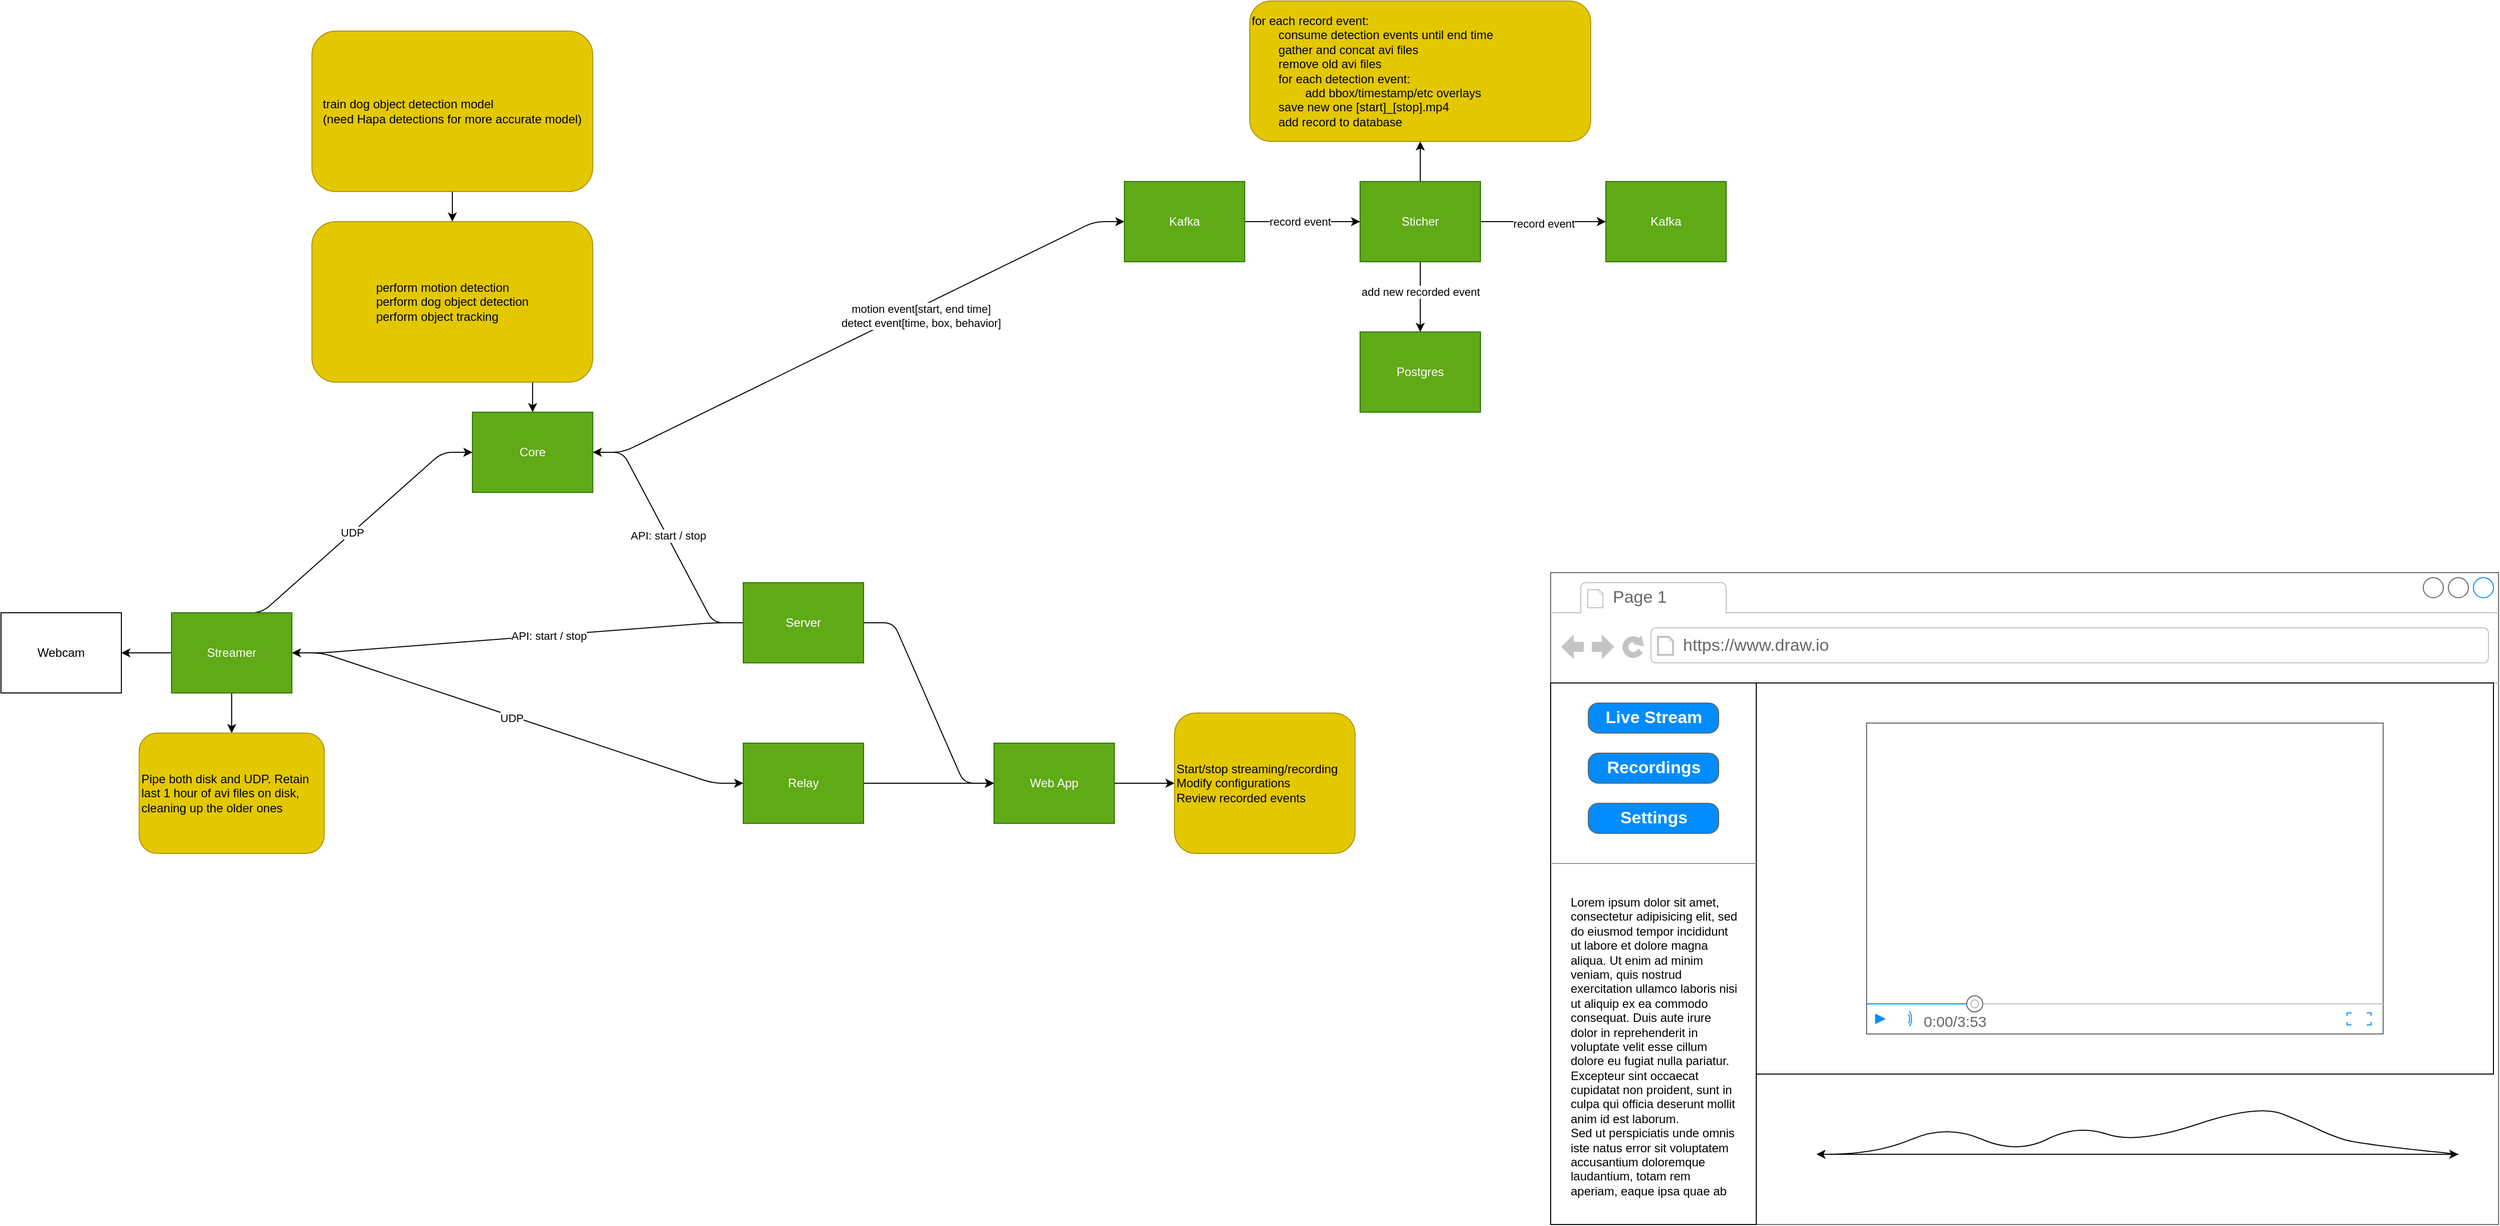 <mxfile>
    <diagram id="Gi1ZDWrnOulLQ1Vd-g8N" name="Page-1">
        <mxGraphModel dx="2095" dy="1961" grid="1" gridSize="10" guides="1" tooltips="1" connect="1" arrows="1" fold="1" page="1" pageScale="1" pageWidth="850" pageHeight="1100" math="0" shadow="0">
            <root>
                <mxCell id="0"/>
                <mxCell id="1" parent="0"/>
                <mxCell id="2" value="Webcam" style="rounded=0;whiteSpace=wrap;html=1;" parent="1" vertex="1">
                    <mxGeometry x="-270" y="110" width="120" height="80" as="geometry"/>
                </mxCell>
                <mxCell id="6" style="edgeStyle=none;html=1;exitX=1;exitY=0.5;exitDx=0;exitDy=0;entryX=0;entryY=0.5;entryDx=0;entryDy=0;" parent="1" source="4" target="5" edge="1">
                    <mxGeometry relative="1" as="geometry"/>
                </mxCell>
                <mxCell id="4" value="Relay" style="rounded=0;whiteSpace=wrap;html=1;fillColor=#60a917;fontColor=#ffffff;strokeColor=#2D7600;" parent="1" vertex="1">
                    <mxGeometry x="470" y="240" width="120" height="80" as="geometry"/>
                </mxCell>
                <mxCell id="47" style="edgeStyle=entityRelationEdgeStyle;html=1;exitX=1;exitY=0.5;exitDx=0;exitDy=0;entryX=0;entryY=0.5;entryDx=0;entryDy=0;elbow=vertical;" parent="1" source="5" target="46" edge="1">
                    <mxGeometry relative="1" as="geometry"/>
                </mxCell>
                <mxCell id="5" value="Web App" style="rounded=0;whiteSpace=wrap;html=1;fillColor=#60a917;fontColor=#ffffff;strokeColor=#2D7600;" parent="1" vertex="1">
                    <mxGeometry x="720" y="240" width="120" height="80" as="geometry"/>
                </mxCell>
                <mxCell id="8" style="edgeStyle=entityRelationEdgeStyle;html=1;exitX=1;exitY=0.5;exitDx=0;exitDy=0;entryX=0;entryY=0.5;entryDx=0;entryDy=0;elbow=vertical;" parent="1" source="7" target="5" edge="1">
                    <mxGeometry relative="1" as="geometry"/>
                </mxCell>
                <mxCell id="32" style="edgeStyle=entityRelationEdgeStyle;html=1;entryX=1;entryY=0.5;entryDx=0;entryDy=0;elbow=vertical;" parent="1" source="7" target="9" edge="1">
                    <mxGeometry relative="1" as="geometry"/>
                </mxCell>
                <mxCell id="33" value="API: start / stop" style="edgeLabel;html=1;align=center;verticalAlign=middle;resizable=0;points=[];" parent="32" vertex="1" connectable="0">
                    <mxGeometry x="0.019" y="-1" relative="1" as="geometry">
                        <mxPoint as="offset"/>
                    </mxGeometry>
                </mxCell>
                <mxCell id="34" style="edgeStyle=entityRelationEdgeStyle;html=1;entryX=1;entryY=0.5;entryDx=0;entryDy=0;elbow=vertical;" parent="1" source="7" target="21" edge="1">
                    <mxGeometry relative="1" as="geometry"/>
                </mxCell>
                <mxCell id="35" value="API: start / stop" style="edgeLabel;html=1;align=center;verticalAlign=middle;resizable=0;points=[];" parent="34" vertex="1" connectable="0">
                    <mxGeometry x="-0.141" y="-4" relative="1" as="geometry">
                        <mxPoint y="4" as="offset"/>
                    </mxGeometry>
                </mxCell>
                <mxCell id="7" value="Server" style="rounded=0;whiteSpace=wrap;html=1;fillColor=#60a917;fontColor=#ffffff;strokeColor=#2D7600;" parent="1" vertex="1">
                    <mxGeometry x="470" y="80" width="120" height="80" as="geometry"/>
                </mxCell>
                <mxCell id="19" style="edgeStyle=entityRelationEdgeStyle;html=1;exitX=1;exitY=0.5;exitDx=0;exitDy=0;entryX=0;entryY=0.5;entryDx=0;entryDy=0;" parent="1" source="9" target="18" edge="1">
                    <mxGeometry relative="1" as="geometry"/>
                </mxCell>
                <mxCell id="20" value="motion event[start, end time]&lt;br&gt;detect event[time, box, behavior]" style="edgeLabel;html=1;align=center;verticalAlign=middle;resizable=0;points=[];" parent="19" vertex="1" connectable="0">
                    <mxGeometry x="0.3" relative="1" as="geometry">
                        <mxPoint x="-17" y="17" as="offset"/>
                    </mxGeometry>
                </mxCell>
                <mxCell id="9" value="Core" style="rounded=0;whiteSpace=wrap;html=1;fillColor=#60a917;fontColor=#ffffff;strokeColor=#2D7600;" parent="1" vertex="1">
                    <mxGeometry x="200" y="-90" width="120" height="80" as="geometry"/>
                </mxCell>
                <mxCell id="13" style="edgeStyle=none;html=1;entryX=0.5;entryY=0;entryDx=0;entryDy=0;" parent="1" target="9" edge="1">
                    <mxGeometry relative="1" as="geometry">
                        <mxPoint x="260" y="-130" as="sourcePoint"/>
                    </mxGeometry>
                </mxCell>
                <mxCell id="12" value="&lt;div style=&quot;text-align: left;&quot;&gt;&lt;div&gt;perform motion detection&lt;br&gt;&lt;/div&gt;&lt;div&gt;perform dog object detection&lt;/div&gt;&lt;div&gt;perform object tracking&lt;/div&gt;&lt;/div&gt;" style="rounded=1;whiteSpace=wrap;html=1;fillColor=#e3c800;fontColor=#000000;strokeColor=#B09500;" parent="1" vertex="1">
                    <mxGeometry x="40" y="-280" width="280" height="160" as="geometry"/>
                </mxCell>
                <mxCell id="37" style="edgeStyle=entityRelationEdgeStyle;html=1;exitX=1;exitY=0.5;exitDx=0;exitDy=0;entryX=0;entryY=0.5;entryDx=0;entryDy=0;elbow=vertical;" parent="1" source="18" target="36" edge="1">
                    <mxGeometry relative="1" as="geometry"/>
                </mxCell>
                <mxCell id="38" value="record event" style="edgeLabel;html=1;align=center;verticalAlign=middle;resizable=0;points=[];" parent="37" vertex="1" connectable="0">
                    <mxGeometry x="-0.05" relative="1" as="geometry">
                        <mxPoint as="offset"/>
                    </mxGeometry>
                </mxCell>
                <mxCell id="18" value="Kafka" style="rounded=0;whiteSpace=wrap;html=1;fillColor=#60a917;fontColor=#ffffff;strokeColor=#2D7600;" parent="1" vertex="1">
                    <mxGeometry x="850" y="-320" width="120" height="80" as="geometry"/>
                </mxCell>
                <mxCell id="24" style="edgeStyle=none;html=1;exitX=0.5;exitY=1;exitDx=0;exitDy=0;entryX=0.5;entryY=0;entryDx=0;entryDy=0;" parent="1" source="21" target="23" edge="1">
                    <mxGeometry relative="1" as="geometry"/>
                </mxCell>
                <mxCell id="25" style="edgeStyle=none;html=1;exitX=0;exitY=0.5;exitDx=0;exitDy=0;entryX=1;entryY=0.5;entryDx=0;entryDy=0;" parent="1" source="21" target="2" edge="1">
                    <mxGeometry relative="1" as="geometry"/>
                </mxCell>
                <mxCell id="26" style="edgeStyle=entityRelationEdgeStyle;html=1;exitX=1;exitY=0.5;exitDx=0;exitDy=0;entryX=0;entryY=0.5;entryDx=0;entryDy=0;elbow=vertical;" parent="1" source="21" target="4" edge="1">
                    <mxGeometry relative="1" as="geometry"/>
                </mxCell>
                <mxCell id="27" value="UDP" style="edgeLabel;html=1;align=center;verticalAlign=middle;resizable=0;points=[];" parent="26" vertex="1" connectable="0">
                    <mxGeometry x="0.069" y="-1" relative="1" as="geometry">
                        <mxPoint x="-22" y="-6" as="offset"/>
                    </mxGeometry>
                </mxCell>
                <mxCell id="28" style="edgeStyle=entityRelationEdgeStyle;html=1;exitX=0.5;exitY=0;exitDx=0;exitDy=0;entryX=0;entryY=0.5;entryDx=0;entryDy=0;elbow=vertical;" parent="1" source="21" target="9" edge="1">
                    <mxGeometry relative="1" as="geometry"/>
                </mxCell>
                <mxCell id="29" value="UDP" style="edgeLabel;html=1;align=center;verticalAlign=middle;resizable=0;points=[];" parent="28" vertex="1" connectable="0">
                    <mxGeometry x="-0.106" relative="1" as="geometry">
                        <mxPoint x="12" y="-11" as="offset"/>
                    </mxGeometry>
                </mxCell>
                <mxCell id="21" value="Streamer" style="rounded=0;whiteSpace=wrap;html=1;fillColor=#60a917;fontColor=#ffffff;strokeColor=#2D7600;" parent="1" vertex="1">
                    <mxGeometry x="-100" y="110" width="120" height="80" as="geometry"/>
                </mxCell>
                <mxCell id="23" value="Pipe both disk and UDP. Retain last 1 hour of avi files on disk, cleaning up the older ones" style="rounded=1;whiteSpace=wrap;html=1;fillColor=#e3c800;fontColor=#000000;strokeColor=#B09500;align=left;" parent="1" vertex="1">
                    <mxGeometry x="-132.25" y="230" width="184.5" height="120" as="geometry"/>
                </mxCell>
                <mxCell id="41" style="html=1;entryX=0.5;entryY=1;entryDx=0;entryDy=0;elbow=vertical;" parent="1" source="36" target="39" edge="1">
                    <mxGeometry relative="1" as="geometry"/>
                </mxCell>
                <mxCell id="43" style="edgeStyle=none;html=1;exitX=0.5;exitY=1;exitDx=0;exitDy=0;entryX=0.5;entryY=0;entryDx=0;entryDy=0;elbow=vertical;" parent="1" source="36" target="42" edge="1">
                    <mxGeometry relative="1" as="geometry"/>
                </mxCell>
                <mxCell id="44" value="add new recorded event" style="edgeLabel;html=1;align=center;verticalAlign=middle;resizable=0;points=[];" parent="43" vertex="1" connectable="0">
                    <mxGeometry x="-0.368" y="1" relative="1" as="geometry">
                        <mxPoint x="-1" y="8" as="offset"/>
                    </mxGeometry>
                </mxCell>
                <mxCell id="50" style="edgeStyle=entityRelationEdgeStyle;html=1;exitX=1;exitY=0.5;exitDx=0;exitDy=0;elbow=vertical;" parent="1" source="36" target="49" edge="1">
                    <mxGeometry relative="1" as="geometry"/>
                </mxCell>
                <mxCell id="51" value="record event" style="edgeLabel;html=1;align=center;verticalAlign=middle;resizable=0;points=[];" parent="50" vertex="1" connectable="0">
                    <mxGeometry x="0.011" y="-2" relative="1" as="geometry">
                        <mxPoint as="offset"/>
                    </mxGeometry>
                </mxCell>
                <mxCell id="36" value="Sticher" style="rounded=0;whiteSpace=wrap;html=1;fillColor=#60a917;fontColor=#ffffff;strokeColor=#2D7600;" parent="1" vertex="1">
                    <mxGeometry x="1085" y="-320" width="120" height="80" as="geometry"/>
                </mxCell>
                <mxCell id="39" value="for each record event:&lt;br&gt;&lt;span style=&quot;white-space: pre;&quot;&gt;&#9;&lt;/span&gt;consume detection events until end time&lt;br&gt;&lt;span style=&quot;white-space: pre;&quot;&gt;&#9;&lt;/span&gt;gather and concat avi files&lt;br&gt;&lt;span style=&quot;white-space: pre;&quot;&gt;&#9;&lt;/span&gt;remove old avi files&lt;br&gt;&lt;span style=&quot;white-space: pre;&quot;&gt;&#9;&lt;/span&gt;for each detection event:&lt;br&gt;&lt;span style=&quot;white-space: pre;&quot;&gt;&#9;&lt;/span&gt;&lt;span style=&quot;white-space: pre;&quot;&gt;&#9;&lt;/span&gt;add bbox/timestamp/etc overlays&lt;br&gt;&lt;span style=&quot;white-space: pre;&quot;&gt;&#9;&lt;/span&gt;save new one [start]_[stop].mp4&lt;br&gt;&lt;span style=&quot;white-space: pre;&quot;&gt;&#9;&lt;/span&gt;add record to database" style="rounded=1;whiteSpace=wrap;html=1;fillColor=#e3c800;fontColor=#000000;strokeColor=#B09500;align=left;" parent="1" vertex="1">
                    <mxGeometry x="975" y="-500" width="340" height="140" as="geometry"/>
                </mxCell>
                <mxCell id="42" value="Postgres" style="rounded=0;whiteSpace=wrap;html=1;fillColor=#60a917;fontColor=#ffffff;strokeColor=#2D7600;" parent="1" vertex="1">
                    <mxGeometry x="1085" y="-170" width="120" height="80" as="geometry"/>
                </mxCell>
                <mxCell id="46" value="Start/stop streaming/recording&lt;br&gt;Modify configurations&lt;br&gt;Review recorded events" style="rounded=1;whiteSpace=wrap;html=1;fillColor=#e3c800;fontColor=#000000;strokeColor=#B09500;align=left;" parent="1" vertex="1">
                    <mxGeometry x="900" y="210" width="180" height="140" as="geometry"/>
                </mxCell>
                <mxCell id="49" value="Kafka" style="rounded=0;whiteSpace=wrap;html=1;fillColor=#60a917;fontColor=#ffffff;strokeColor=#2D7600;" parent="1" vertex="1">
                    <mxGeometry x="1330" y="-320" width="120" height="80" as="geometry"/>
                </mxCell>
                <mxCell id="53" style="edgeStyle=none;html=1;entryX=0.5;entryY=0;entryDx=0;entryDy=0;" parent="1" source="52" target="12" edge="1">
                    <mxGeometry relative="1" as="geometry"/>
                </mxCell>
                <mxCell id="52" value="&lt;div style=&quot;text-align: left;&quot;&gt;train dog object detection model&lt;br&gt;(need Hapa detections for more accurate model)&lt;/div&gt;" style="rounded=1;whiteSpace=wrap;html=1;fillColor=#e3c800;fontColor=#000000;strokeColor=#B09500;" parent="1" vertex="1">
                    <mxGeometry x="40" y="-470" width="280" height="160" as="geometry"/>
                </mxCell>
                <mxCell id="55" value="" style="strokeWidth=1;shadow=0;dashed=0;align=center;html=1;shape=mxgraph.mockup.containers.browserWindow;rSize=0;strokeColor=#666666;strokeColor2=#008cff;strokeColor3=#c4c4c4;mainText=,;recursiveResize=0;" parent="1" vertex="1">
                    <mxGeometry x="1275" y="70" width="945" height="650" as="geometry"/>
                </mxCell>
                <mxCell id="56" value="Page 1" style="strokeWidth=1;shadow=0;dashed=0;align=center;html=1;shape=mxgraph.mockup.containers.anchor;fontSize=17;fontColor=#666666;align=left;" parent="55" vertex="1">
                    <mxGeometry x="60" y="12" width="110" height="26" as="geometry"/>
                </mxCell>
                <mxCell id="57" value="https://www.draw.io" style="strokeWidth=1;shadow=0;dashed=0;align=center;html=1;shape=mxgraph.mockup.containers.anchor;rSize=0;fontSize=17;fontColor=#666666;align=left;" parent="55" vertex="1">
                    <mxGeometry x="130" y="60" width="250" height="26" as="geometry"/>
                </mxCell>
                <mxCell id="60" value="" style="rounded=0;whiteSpace=wrap;html=1;" parent="55" vertex="1">
                    <mxGeometry x="205" y="110" width="735" height="390" as="geometry"/>
                </mxCell>
                <mxCell id="58" value="" style="verticalLabelPosition=bottom;shadow=0;dashed=0;align=center;html=1;verticalAlign=top;strokeWidth=1;shape=mxgraph.mockup.containers.videoPlayer;strokeColor=#666666;strokeColor2=#008cff;strokeColor3=#c4c4c4;textColor=#666666;fillColor2=#008cff;barHeight=30;barPos=20;" parent="55" vertex="1">
                    <mxGeometry x="315" y="150" width="515" height="310" as="geometry"/>
                </mxCell>
                <mxCell id="62" value="" style="endArrow=classic;startArrow=classic;html=1;" parent="55" edge="1">
                    <mxGeometry width="50" height="50" relative="1" as="geometry">
                        <mxPoint x="265" y="580" as="sourcePoint"/>
                        <mxPoint x="905" y="580" as="targetPoint"/>
                    </mxGeometry>
                </mxCell>
                <mxCell id="63" value="" style="curved=1;endArrow=none;html=1;endFill=0;" parent="55" edge="1">
                    <mxGeometry width="50" height="50" relative="1" as="geometry">
                        <mxPoint x="275" y="580" as="sourcePoint"/>
                        <mxPoint x="905" y="580" as="targetPoint"/>
                        <Array as="points">
                            <mxPoint x="325" y="580"/>
                            <mxPoint x="395" y="550"/>
                            <mxPoint x="465" y="580"/>
                            <mxPoint x="525" y="550"/>
                            <mxPoint x="585" y="570"/>
                            <mxPoint x="705" y="530"/>
                            <mxPoint x="755" y="550"/>
                            <mxPoint x="775" y="560"/>
                            <mxPoint x="805" y="570"/>
                        </Array>
                    </mxGeometry>
                </mxCell>
                <mxCell id="59" value="" style="rounded=0;whiteSpace=wrap;html=1;" parent="1" vertex="1">
                    <mxGeometry x="1275" y="180" width="205" height="540" as="geometry"/>
                </mxCell>
                <mxCell id="64" value="Live Stream" style="strokeWidth=1;shadow=0;dashed=0;align=center;html=1;shape=mxgraph.mockup.buttons.button;strokeColor=#666666;fontColor=#ffffff;mainText=;buttonStyle=round;fontSize=17;fontStyle=1;fillColor=#008cff;whiteSpace=wrap;" parent="1" vertex="1">
                    <mxGeometry x="1312.5" y="200" width="130" height="30" as="geometry"/>
                </mxCell>
                <mxCell id="65" value="Recordings" style="strokeWidth=1;shadow=0;dashed=0;align=center;html=1;shape=mxgraph.mockup.buttons.button;strokeColor=#666666;fontColor=#ffffff;mainText=;buttonStyle=round;fontSize=17;fontStyle=1;fillColor=#008cff;whiteSpace=wrap;" parent="1" vertex="1">
                    <mxGeometry x="1312.5" y="250" width="130" height="30" as="geometry"/>
                </mxCell>
                <mxCell id="66" value="Settings" style="strokeWidth=1;shadow=0;dashed=0;align=center;html=1;shape=mxgraph.mockup.buttons.button;strokeColor=#666666;fontColor=#ffffff;mainText=;buttonStyle=round;fontSize=17;fontStyle=1;fillColor=#008cff;whiteSpace=wrap;" parent="1" vertex="1">
                    <mxGeometry x="1312.5" y="300" width="130" height="30" as="geometry"/>
                </mxCell>
                <mxCell id="67" value="" style="verticalLabelPosition=bottom;shadow=0;dashed=0;align=center;html=1;verticalAlign=top;strokeWidth=1;shape=mxgraph.mockup.markup.line;strokeColor=#999999;" parent="1" vertex="1">
                    <mxGeometry x="1275" y="350" width="205" height="20" as="geometry"/>
                </mxCell>
                <mxCell id="69" value="Lorem ipsum dolor sit amet, consectetur adipisicing elit, sed do eiusmod tempor incididunt ut labore et dolore magna aliqua. Ut enim ad minim veniam, quis nostrud exercitation ullamco laboris nisi ut aliquip ex ea commodo consequat. Duis aute irure dolor in reprehenderit in voluptate velit esse cillum dolore eu fugiat nulla pariatur. Excepteur sint occaecat cupidatat non proident, sunt in culpa qui officia deserunt mollit anim id est laborum.&lt;br&gt;Sed ut perspiciatis unde omnis iste natus error sit voluptatem accusantium doloremque laudantium, totam rem aperiam, eaque ipsa quae ab" style="text;spacingTop=-5;whiteSpace=wrap;html=1;align=left;fontSize=12;fontFamily=Helvetica;fillColor=none;strokeColor=none;" parent="1" vertex="1">
                    <mxGeometry x="1292.5" y="390" width="170" height="320" as="geometry"/>
                </mxCell>
            </root>
        </mxGraphModel>
    </diagram>
</mxfile>